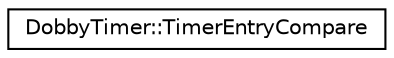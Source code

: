 digraph "Graphical Class Hierarchy"
{
 // LATEX_PDF_SIZE
  edge [fontname="Helvetica",fontsize="10",labelfontname="Helvetica",labelfontsize="10"];
  node [fontname="Helvetica",fontsize="10",shape=record];
  rankdir="LR";
  Node0 [label="DobbyTimer::TimerEntryCompare",height=0.2,width=0.4,color="black", fillcolor="white", style="filled",URL="$classDobbyTimer_1_1TimerEntryCompare.html",tooltip=" "];
}
